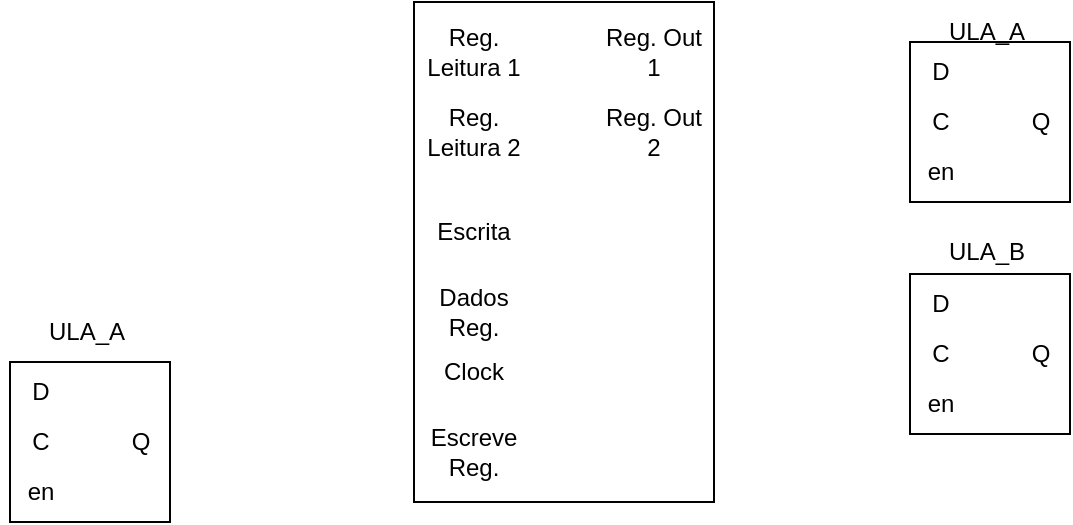 <mxfile version="24.4.10" type="github">
  <diagram name="Página-1" id="cL6yZ16yJyZZ7v5ep6dx">
    <mxGraphModel dx="1161" dy="632" grid="1" gridSize="10" guides="1" tooltips="1" connect="1" arrows="1" fold="1" page="1" pageScale="1" pageWidth="1169" pageHeight="827" math="0" shadow="0">
      <root>
        <mxCell id="0" />
        <mxCell id="1" parent="0" />
        <mxCell id="VBzgIsN2FzVr49STB3Zz-4" value="" style="group" vertex="1" connectable="0" parent="1">
          <mxGeometry x="547" y="330" width="150" height="240" as="geometry" />
        </mxCell>
        <mxCell id="VBzgIsN2FzVr49STB3Zz-1" value="" style="whiteSpace=wrap;html=1;" vertex="1" parent="VBzgIsN2FzVr49STB3Zz-4">
          <mxGeometry width="150" height="250" as="geometry" />
        </mxCell>
        <mxCell id="VBzgIsN2FzVr49STB3Zz-2" value="Reg. Leitura 1" style="text;html=1;align=center;verticalAlign=middle;whiteSpace=wrap;rounded=0;" vertex="1" parent="VBzgIsN2FzVr49STB3Zz-4">
          <mxGeometry y="10" width="60" height="30" as="geometry" />
        </mxCell>
        <mxCell id="VBzgIsN2FzVr49STB3Zz-5" value="Reg. Leitura 2" style="text;html=1;align=center;verticalAlign=middle;whiteSpace=wrap;rounded=0;" vertex="1" parent="VBzgIsN2FzVr49STB3Zz-4">
          <mxGeometry y="50" width="60" height="30" as="geometry" />
        </mxCell>
        <mxCell id="VBzgIsN2FzVr49STB3Zz-6" value="Escrita" style="text;html=1;align=center;verticalAlign=middle;whiteSpace=wrap;rounded=0;" vertex="1" parent="VBzgIsN2FzVr49STB3Zz-4">
          <mxGeometry y="100" width="60" height="30" as="geometry" />
        </mxCell>
        <mxCell id="VBzgIsN2FzVr49STB3Zz-7" value="Dados&lt;div&gt;Reg.&lt;/div&gt;" style="text;html=1;align=center;verticalAlign=middle;whiteSpace=wrap;rounded=0;" vertex="1" parent="VBzgIsN2FzVr49STB3Zz-4">
          <mxGeometry y="140" width="60" height="30" as="geometry" />
        </mxCell>
        <mxCell id="VBzgIsN2FzVr49STB3Zz-14" value="Clock" style="text;html=1;align=center;verticalAlign=middle;whiteSpace=wrap;rounded=0;" vertex="1" parent="VBzgIsN2FzVr49STB3Zz-4">
          <mxGeometry y="170" width="60" height="30" as="geometry" />
        </mxCell>
        <mxCell id="VBzgIsN2FzVr49STB3Zz-15" value="Escreve&lt;div&gt;Reg.&lt;/div&gt;" style="text;html=1;align=center;verticalAlign=middle;whiteSpace=wrap;rounded=0;" vertex="1" parent="VBzgIsN2FzVr49STB3Zz-4">
          <mxGeometry y="210" width="60" height="30" as="geometry" />
        </mxCell>
        <mxCell id="VBzgIsN2FzVr49STB3Zz-16" value="Reg. Out 1" style="text;html=1;align=center;verticalAlign=middle;whiteSpace=wrap;rounded=0;" vertex="1" parent="VBzgIsN2FzVr49STB3Zz-4">
          <mxGeometry x="90" y="10" width="60" height="30" as="geometry" />
        </mxCell>
        <mxCell id="VBzgIsN2FzVr49STB3Zz-17" value="Reg. Out&lt;div&gt;2&lt;/div&gt;" style="text;html=1;align=center;verticalAlign=middle;whiteSpace=wrap;rounded=0;" vertex="1" parent="VBzgIsN2FzVr49STB3Zz-4">
          <mxGeometry x="90" y="50" width="60" height="30" as="geometry" />
        </mxCell>
        <mxCell id="VBzgIsN2FzVr49STB3Zz-41" value="" style="group" vertex="1" connectable="0" parent="1">
          <mxGeometry x="340" y="480" width="85" height="110" as="geometry" />
        </mxCell>
        <mxCell id="VBzgIsN2FzVr49STB3Zz-34" value="" style="group" vertex="1" connectable="0" parent="VBzgIsN2FzVr49STB3Zz-41">
          <mxGeometry y="30" width="85" height="80" as="geometry" />
        </mxCell>
        <mxCell id="VBzgIsN2FzVr49STB3Zz-35" value="" style="whiteSpace=wrap;html=1;aspect=fixed;" vertex="1" parent="VBzgIsN2FzVr49STB3Zz-34">
          <mxGeometry x="5" width="80" height="80" as="geometry" />
        </mxCell>
        <mxCell id="VBzgIsN2FzVr49STB3Zz-36" value="D" style="text;html=1;align=center;verticalAlign=middle;resizable=0;points=[];autosize=1;strokeColor=none;fillColor=none;" vertex="1" parent="VBzgIsN2FzVr49STB3Zz-34">
          <mxGeometry x="5" width="30" height="30" as="geometry" />
        </mxCell>
        <mxCell id="VBzgIsN2FzVr49STB3Zz-37" value="C" style="text;html=1;align=center;verticalAlign=middle;resizable=0;points=[];autosize=1;strokeColor=none;fillColor=none;" vertex="1" parent="VBzgIsN2FzVr49STB3Zz-34">
          <mxGeometry x="5" y="25" width="30" height="30" as="geometry" />
        </mxCell>
        <mxCell id="VBzgIsN2FzVr49STB3Zz-38" value="en" style="text;html=1;align=center;verticalAlign=middle;resizable=0;points=[];autosize=1;strokeColor=none;fillColor=none;" vertex="1" parent="VBzgIsN2FzVr49STB3Zz-34">
          <mxGeometry y="50" width="40" height="30" as="geometry" />
        </mxCell>
        <mxCell id="VBzgIsN2FzVr49STB3Zz-39" value="Q" style="text;html=1;align=center;verticalAlign=middle;resizable=0;points=[];autosize=1;strokeColor=none;fillColor=none;" vertex="1" parent="VBzgIsN2FzVr49STB3Zz-34">
          <mxGeometry x="55" y="25" width="30" height="30" as="geometry" />
        </mxCell>
        <mxCell id="VBzgIsN2FzVr49STB3Zz-40" value="ULA_A" style="text;html=1;align=center;verticalAlign=middle;resizable=0;points=[];autosize=1;strokeColor=none;fillColor=none;" vertex="1" parent="VBzgIsN2FzVr49STB3Zz-41">
          <mxGeometry x="12.5" width="60" height="30" as="geometry" />
        </mxCell>
        <mxCell id="VBzgIsN2FzVr49STB3Zz-42" value="" style="group" vertex="1" connectable="0" parent="1">
          <mxGeometry x="790" y="440" width="85" height="106" as="geometry" />
        </mxCell>
        <mxCell id="VBzgIsN2FzVr49STB3Zz-27" value="" style="group" vertex="1" connectable="0" parent="VBzgIsN2FzVr49STB3Zz-42">
          <mxGeometry y="26" width="85" height="80" as="geometry" />
        </mxCell>
        <mxCell id="VBzgIsN2FzVr49STB3Zz-28" value="" style="whiteSpace=wrap;html=1;aspect=fixed;" vertex="1" parent="VBzgIsN2FzVr49STB3Zz-27">
          <mxGeometry x="5" width="80" height="80" as="geometry" />
        </mxCell>
        <mxCell id="VBzgIsN2FzVr49STB3Zz-29" value="D" style="text;html=1;align=center;verticalAlign=middle;resizable=0;points=[];autosize=1;strokeColor=none;fillColor=none;" vertex="1" parent="VBzgIsN2FzVr49STB3Zz-27">
          <mxGeometry x="5" width="30" height="30" as="geometry" />
        </mxCell>
        <mxCell id="VBzgIsN2FzVr49STB3Zz-30" value="C" style="text;html=1;align=center;verticalAlign=middle;resizable=0;points=[];autosize=1;strokeColor=none;fillColor=none;" vertex="1" parent="VBzgIsN2FzVr49STB3Zz-27">
          <mxGeometry x="5" y="25" width="30" height="30" as="geometry" />
        </mxCell>
        <mxCell id="VBzgIsN2FzVr49STB3Zz-31" value="en" style="text;html=1;align=center;verticalAlign=middle;resizable=0;points=[];autosize=1;strokeColor=none;fillColor=none;" vertex="1" parent="VBzgIsN2FzVr49STB3Zz-27">
          <mxGeometry y="50" width="40" height="30" as="geometry" />
        </mxCell>
        <mxCell id="VBzgIsN2FzVr49STB3Zz-32" value="Q" style="text;html=1;align=center;verticalAlign=middle;resizable=0;points=[];autosize=1;strokeColor=none;fillColor=none;" vertex="1" parent="VBzgIsN2FzVr49STB3Zz-27">
          <mxGeometry x="55" y="25" width="30" height="30" as="geometry" />
        </mxCell>
        <mxCell id="VBzgIsN2FzVr49STB3Zz-33" value="ULA_B" style="text;html=1;align=center;verticalAlign=middle;resizable=0;points=[];autosize=1;strokeColor=none;fillColor=none;" vertex="1" parent="VBzgIsN2FzVr49STB3Zz-42">
          <mxGeometry x="12.5" width="60" height="30" as="geometry" />
        </mxCell>
        <mxCell id="VBzgIsN2FzVr49STB3Zz-43" value="" style="group" vertex="1" connectable="0" parent="1">
          <mxGeometry x="790" y="330" width="85" height="100" as="geometry" />
        </mxCell>
        <mxCell id="VBzgIsN2FzVr49STB3Zz-25" value="" style="group" vertex="1" connectable="0" parent="VBzgIsN2FzVr49STB3Zz-43">
          <mxGeometry y="20" width="85" height="80" as="geometry" />
        </mxCell>
        <mxCell id="VBzgIsN2FzVr49STB3Zz-18" value="" style="whiteSpace=wrap;html=1;aspect=fixed;" vertex="1" parent="VBzgIsN2FzVr49STB3Zz-25">
          <mxGeometry x="5" width="80" height="80" as="geometry" />
        </mxCell>
        <mxCell id="VBzgIsN2FzVr49STB3Zz-21" value="D" style="text;html=1;align=center;verticalAlign=middle;resizable=0;points=[];autosize=1;strokeColor=none;fillColor=none;" vertex="1" parent="VBzgIsN2FzVr49STB3Zz-25">
          <mxGeometry x="5" width="30" height="30" as="geometry" />
        </mxCell>
        <mxCell id="VBzgIsN2FzVr49STB3Zz-22" value="C" style="text;html=1;align=center;verticalAlign=middle;resizable=0;points=[];autosize=1;strokeColor=none;fillColor=none;" vertex="1" parent="VBzgIsN2FzVr49STB3Zz-25">
          <mxGeometry x="5" y="25" width="30" height="30" as="geometry" />
        </mxCell>
        <mxCell id="VBzgIsN2FzVr49STB3Zz-23" value="en" style="text;html=1;align=center;verticalAlign=middle;resizable=0;points=[];autosize=1;strokeColor=none;fillColor=none;" vertex="1" parent="VBzgIsN2FzVr49STB3Zz-25">
          <mxGeometry y="50" width="40" height="30" as="geometry" />
        </mxCell>
        <mxCell id="VBzgIsN2FzVr49STB3Zz-24" value="Q" style="text;html=1;align=center;verticalAlign=middle;resizable=0;points=[];autosize=1;strokeColor=none;fillColor=none;" vertex="1" parent="VBzgIsN2FzVr49STB3Zz-25">
          <mxGeometry x="55" y="25" width="30" height="30" as="geometry" />
        </mxCell>
        <mxCell id="VBzgIsN2FzVr49STB3Zz-26" value="ULA_A" style="text;html=1;align=center;verticalAlign=middle;resizable=0;points=[];autosize=1;strokeColor=none;fillColor=none;" vertex="1" parent="VBzgIsN2FzVr49STB3Zz-43">
          <mxGeometry x="12.5" width="60" height="30" as="geometry" />
        </mxCell>
      </root>
    </mxGraphModel>
  </diagram>
</mxfile>
